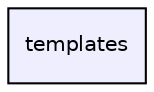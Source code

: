 digraph "B:/p2/redaxo/include/addons/square_shop/templates" {
  compound=true
  node [ fontsize="10", fontname="Helvetica"];
  edge [ labelfontsize="10", labelfontname="Helvetica"];
  dir_096b0de097b3e98f91191e9d894d4363 [shape=box, label="templates", style="filled", fillcolor="#eeeeff", pencolor="black", URL="dir_096b0de097b3e98f91191e9d894d4363.html"];
}
